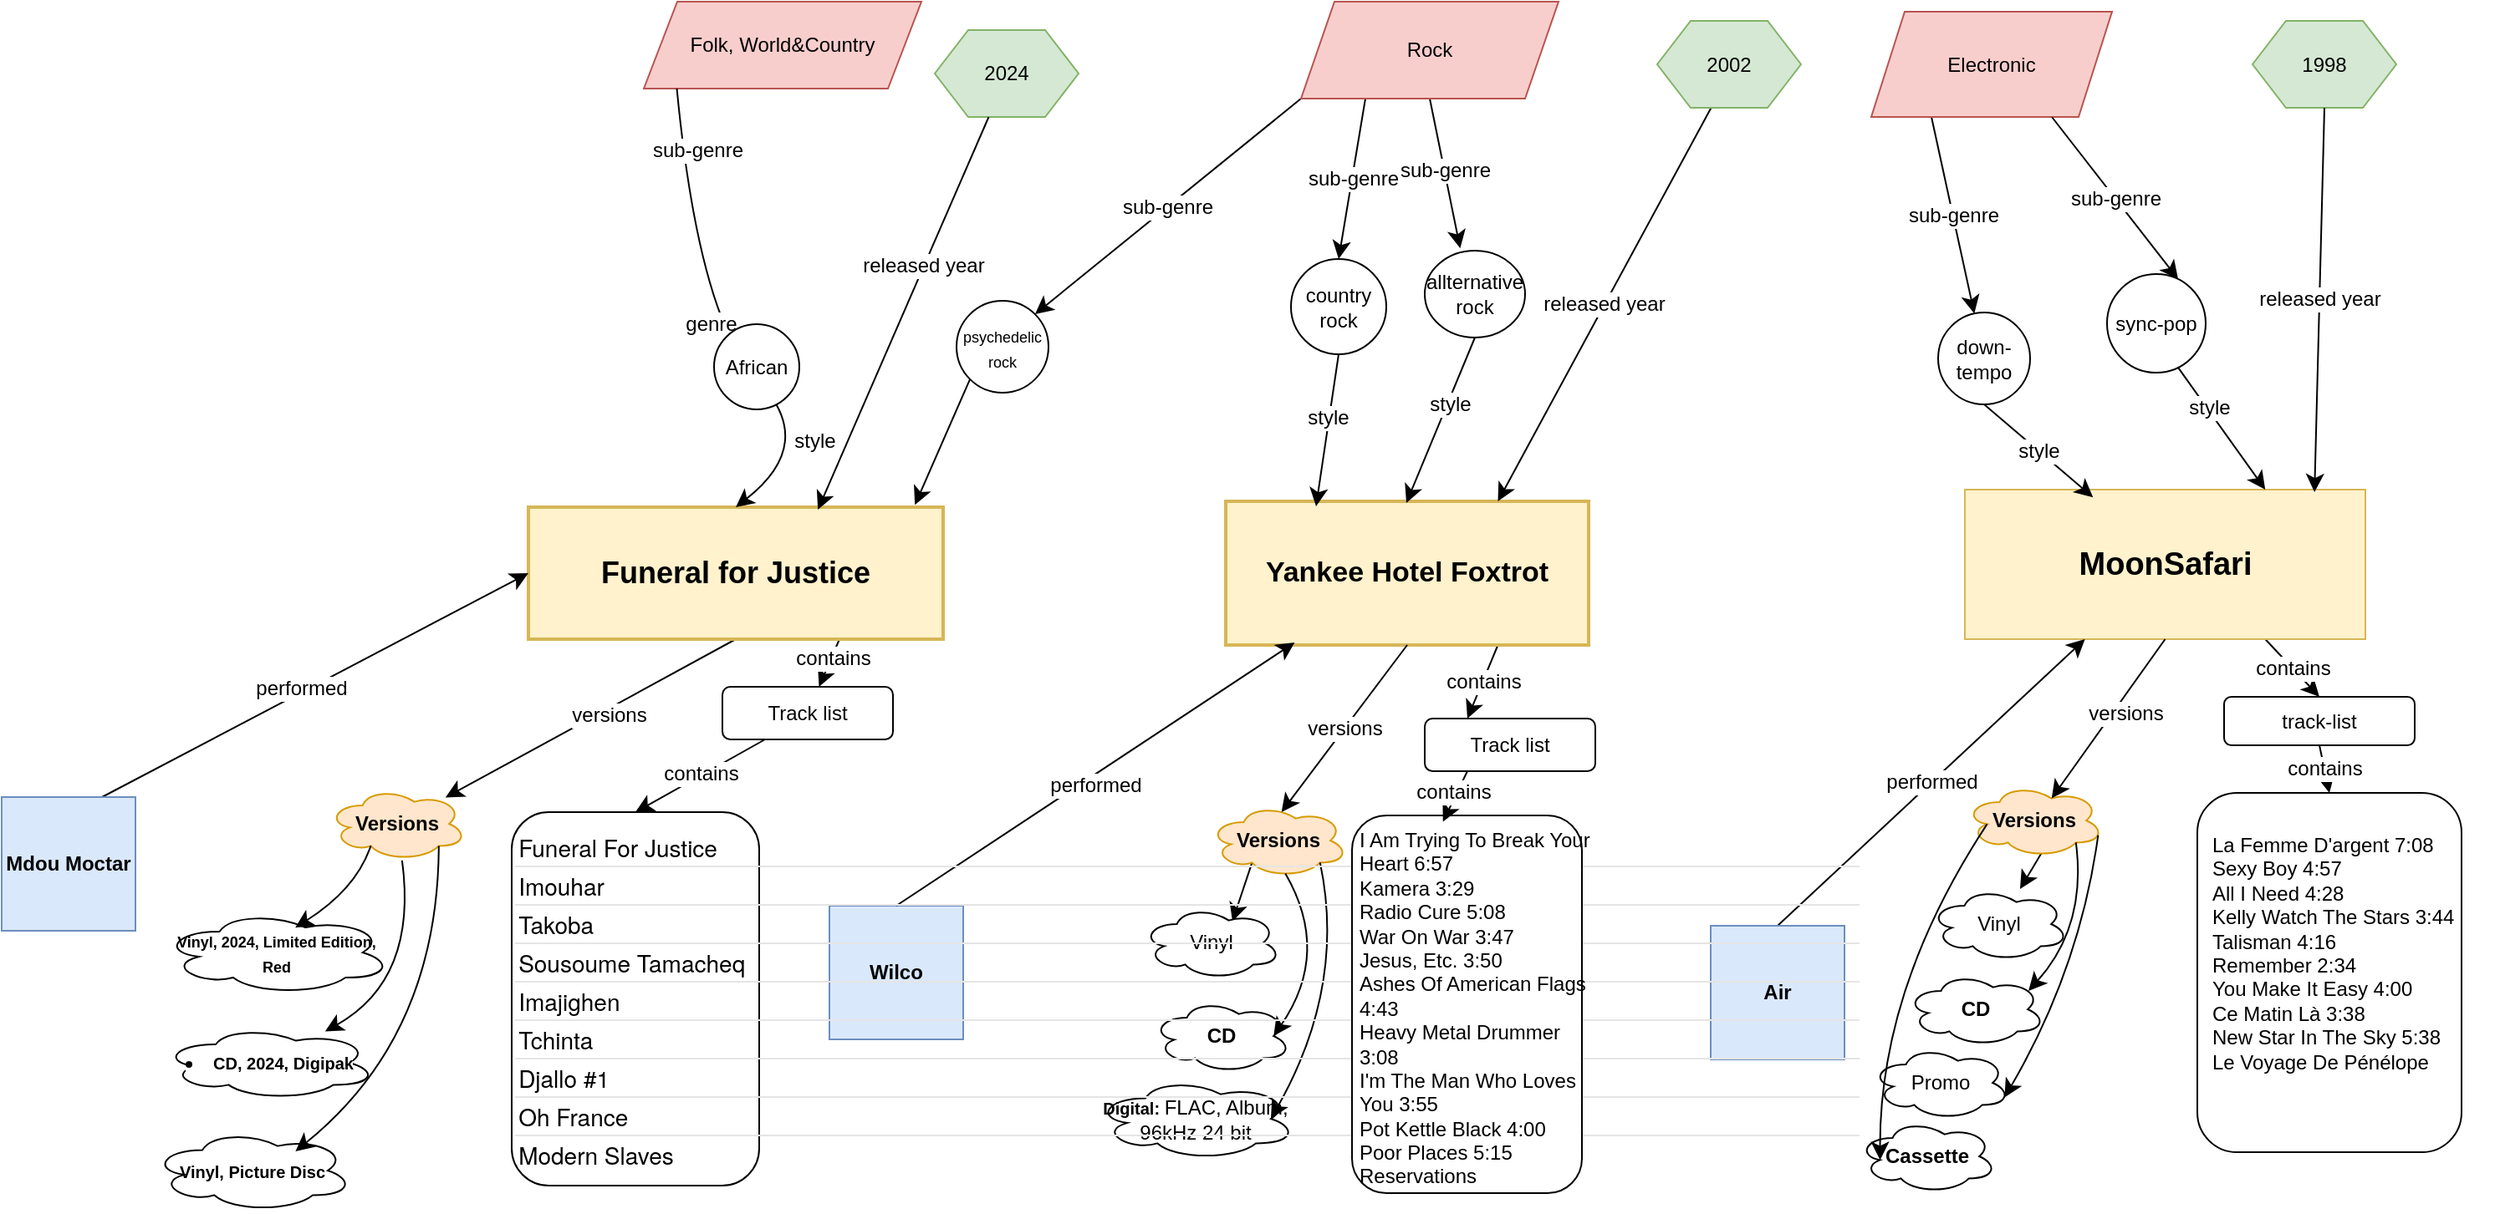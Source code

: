 <mxfile version="24.8.3">
  <diagram name="Page-1" id="4sophJRZRCAzQYzfltjW">
    <mxGraphModel dx="2484" dy="1638" grid="0" gridSize="10" guides="1" tooltips="1" connect="1" arrows="1" fold="1" page="0" pageScale="1" pageWidth="850" pageHeight="1100" math="0" shadow="0">
      <root>
        <mxCell id="0" />
        <mxCell id="1" parent="0" />
        <mxCell id="n8EsOzykJix-w6ePL4Zs-142" value="contains" style="edgeStyle=none;curved=1;rounded=0;orthogonalLoop=1;jettySize=auto;html=1;exitX=0.75;exitY=1;exitDx=0;exitDy=0;entryX=0.25;entryY=0;entryDx=0;entryDy=0;fontSize=12;startSize=8;endSize=8;" edge="1" parent="1" source="4" target="n8EsOzykJix-w6ePL4Zs-141">
          <mxGeometry relative="1" as="geometry" />
        </mxCell>
        <mxCell id="4" value="Yankee Hotel Foxtrot" style="whiteSpace=wrap;strokeWidth=2;fillColor=#fff2cc;strokeColor=#d6b656;fontSize=17;fontStyle=1" parent="1" vertex="1">
          <mxGeometry x="153" y="227" width="217" height="86" as="geometry" />
        </mxCell>
        <mxCell id="n8EsOzykJix-w6ePL4Zs-91" style="edgeStyle=none;curved=1;rounded=0;orthogonalLoop=1;jettySize=auto;html=1;exitX=0.5;exitY=1;exitDx=0;exitDy=0;fontSize=12;startSize=8;endSize=8;" edge="1" parent="1" source="5" target="n8EsOzykJix-w6ePL4Zs-92">
          <mxGeometry relative="1" as="geometry">
            <mxPoint x="-332.5" y="414.5" as="targetPoint" />
          </mxGeometry>
        </mxCell>
        <mxCell id="n8EsOzykJix-w6ePL4Zs-93" value="versions" style="edgeLabel;html=1;align=center;verticalAlign=middle;resizable=0;points=[];fontSize=12;" vertex="1" connectable="0" parent="n8EsOzykJix-w6ePL4Zs-91">
          <mxGeometry x="-0.1" y="3" relative="1" as="geometry">
            <mxPoint as="offset" />
          </mxGeometry>
        </mxCell>
        <mxCell id="n8EsOzykJix-w6ePL4Zs-131" style="edgeStyle=none;curved=1;rounded=0;orthogonalLoop=1;jettySize=auto;html=1;exitX=0.75;exitY=1;exitDx=0;exitDy=0;fontSize=12;startSize=8;endSize=8;" edge="1" parent="1" source="5" target="n8EsOzykJix-w6ePL4Zs-127">
          <mxGeometry relative="1" as="geometry" />
        </mxCell>
        <mxCell id="n8EsOzykJix-w6ePL4Zs-132" value="contains" style="edgeLabel;html=1;align=center;verticalAlign=middle;resizable=0;points=[];fontSize=12;" vertex="1" connectable="0" parent="n8EsOzykJix-w6ePL4Zs-131">
          <mxGeometry x="-0.231" y="1" relative="1" as="geometry">
            <mxPoint as="offset" />
          </mxGeometry>
        </mxCell>
        <mxCell id="5" value="Funeral for Justice" style="whiteSpace=wrap;strokeWidth=2;fillColor=#fff2cc;strokeColor=#d6b656;fontSize=18;fontStyle=1" parent="1" vertex="1">
          <mxGeometry x="-264" y="230.5" width="248" height="79" as="geometry" />
        </mxCell>
        <mxCell id="n8EsOzykJix-w6ePL4Zs-56" value="sub-genre" style="edgeStyle=none;curved=1;rounded=0;orthogonalLoop=1;jettySize=auto;html=1;exitX=0.25;exitY=1;exitDx=0;exitDy=0;fontSize=12;startSize=8;endSize=8;" edge="1" parent="1" source="n8EsOzykJix-w6ePL4Zs-14" target="n8EsOzykJix-w6ePL4Zs-52">
          <mxGeometry relative="1" as="geometry" />
        </mxCell>
        <mxCell id="n8EsOzykJix-w6ePL4Zs-14" value="Electronic" style="shape=parallelogram;perimeter=parallelogramPerimeter;whiteSpace=wrap;html=1;fixedSize=1;fillColor=#f8cecc;strokeColor=#b85450;" vertex="1" parent="1">
          <mxGeometry x="539" y="-66" width="144" height="63" as="geometry" />
        </mxCell>
        <mxCell id="n8EsOzykJix-w6ePL4Zs-40" value="sub-genre" style="edgeStyle=none;curved=1;rounded=0;orthogonalLoop=1;jettySize=auto;html=1;entryX=0.5;entryY=0;entryDx=0;entryDy=0;fontSize=12;startSize=8;endSize=8;exitX=0.25;exitY=1;exitDx=0;exitDy=0;" edge="1" parent="1" source="n8EsOzykJix-w6ePL4Zs-21" target="n8EsOzykJix-w6ePL4Zs-38">
          <mxGeometry relative="1" as="geometry">
            <mxPoint x="177" y="43" as="sourcePoint" />
          </mxGeometry>
        </mxCell>
        <mxCell id="n8EsOzykJix-w6ePL4Zs-43" style="edgeStyle=none;curved=1;rounded=0;orthogonalLoop=1;jettySize=auto;html=1;exitX=0.5;exitY=1;exitDx=0;exitDy=0;fontSize=12;startSize=8;endSize=8;entryX=0.353;entryY=-0.027;entryDx=0;entryDy=0;entryPerimeter=0;" edge="1" parent="1" source="n8EsOzykJix-w6ePL4Zs-21" target="n8EsOzykJix-w6ePL4Zs-37">
          <mxGeometry relative="1" as="geometry">
            <mxPoint x="281.579" y="39.789" as="targetPoint" />
          </mxGeometry>
        </mxCell>
        <mxCell id="n8EsOzykJix-w6ePL4Zs-44" value="sub-genre" style="edgeLabel;html=1;align=center;verticalAlign=middle;resizable=0;points=[];fontSize=12;" vertex="1" connectable="0" parent="n8EsOzykJix-w6ePL4Zs-43">
          <mxGeometry x="-0.04" relative="1" as="geometry">
            <mxPoint as="offset" />
          </mxGeometry>
        </mxCell>
        <mxCell id="n8EsOzykJix-w6ePL4Zs-50" value="sub-genre" style="edgeStyle=none;curved=1;rounded=0;orthogonalLoop=1;jettySize=auto;html=1;exitX=0;exitY=1;exitDx=0;exitDy=0;entryX=1;entryY=0;entryDx=0;entryDy=0;fontSize=12;startSize=8;endSize=8;" edge="1" parent="1" source="n8EsOzykJix-w6ePL4Zs-21" target="n8EsOzykJix-w6ePL4Zs-49">
          <mxGeometry relative="1" as="geometry" />
        </mxCell>
        <mxCell id="n8EsOzykJix-w6ePL4Zs-21" value="Rock" style="shape=parallelogram;perimeter=parallelogramPerimeter;whiteSpace=wrap;html=1;fixedSize=1;fillColor=#f8cecc;strokeColor=#b85450;" vertex="1" parent="1">
          <mxGeometry x="198" y="-72" width="154" height="58" as="geometry" />
        </mxCell>
        <mxCell id="n8EsOzykJix-w6ePL4Zs-26" value="Folk, World&amp;amp;Country" style="shape=parallelogram;perimeter=parallelogramPerimeter;whiteSpace=wrap;html=1;fixedSize=1;fillColor=#f8cecc;strokeColor=#b85450;" vertex="1" parent="1">
          <mxGeometry x="-195" y="-72" width="166" height="52" as="geometry" />
        </mxCell>
        <mxCell id="n8EsOzykJix-w6ePL4Zs-27" value="" style="endArrow=classic;html=1;rounded=0;fontSize=12;startSize=8;endSize=8;curved=1;exitX=0.119;exitY=1;exitDx=0;exitDy=0;exitPerimeter=0;entryX=0.5;entryY=0;entryDx=0;entryDy=0;" edge="1" parent="1" source="n8EsOzykJix-w6ePL4Zs-26" target="5">
          <mxGeometry width="50" height="50" relative="1" as="geometry">
            <mxPoint x="182" y="281" as="sourcePoint" />
            <mxPoint x="-16" y="236" as="targetPoint" />
            <Array as="points">
              <mxPoint x="-162" y="118" />
              <mxPoint x="-91" y="192" />
            </Array>
          </mxGeometry>
        </mxCell>
        <mxCell id="n8EsOzykJix-w6ePL4Zs-31" value="genre" style="edgeLabel;html=1;align=center;verticalAlign=middle;resizable=0;points=[];fontSize=12;" vertex="1" connectable="0" parent="n8EsOzykJix-w6ePL4Zs-27">
          <mxGeometry x="-0.038" y="2" relative="1" as="geometry">
            <mxPoint y="-1" as="offset" />
          </mxGeometry>
        </mxCell>
        <mxCell id="n8EsOzykJix-w6ePL4Zs-62" value="sub-genre" style="edgeLabel;html=1;align=center;verticalAlign=middle;resizable=0;points=[];fontSize=12;" vertex="1" connectable="0" parent="n8EsOzykJix-w6ePL4Zs-27">
          <mxGeometry x="-0.743" y="8" relative="1" as="geometry">
            <mxPoint y="-1" as="offset" />
          </mxGeometry>
        </mxCell>
        <mxCell id="n8EsOzykJix-w6ePL4Zs-63" value="style" style="edgeLabel;html=1;align=center;verticalAlign=middle;resizable=0;points=[];fontSize=12;" vertex="1" connectable="0" parent="n8EsOzykJix-w6ePL4Zs-27">
          <mxGeometry x="0.576" y="-1" relative="1" as="geometry">
            <mxPoint as="offset" />
          </mxGeometry>
        </mxCell>
        <mxCell id="n8EsOzykJix-w6ePL4Zs-154" value="contains" style="edgeStyle=none;curved=1;rounded=0;orthogonalLoop=1;jettySize=auto;html=1;exitX=0.75;exitY=1;exitDx=0;exitDy=0;entryX=0.5;entryY=0;entryDx=0;entryDy=0;fontSize=12;startSize=8;endSize=8;" edge="1" parent="1" source="n8EsOzykJix-w6ePL4Zs-28" target="n8EsOzykJix-w6ePL4Zs-153">
          <mxGeometry relative="1" as="geometry" />
        </mxCell>
        <mxCell id="n8EsOzykJix-w6ePL4Zs-28" value="&lt;font size=&quot;1&quot; style=&quot;&quot;&gt;&lt;b style=&quot;font-size: 19px;&quot;&gt;MoonSafari&lt;/b&gt;&lt;/font&gt;" style="rounded=0;whiteSpace=wrap;html=1;fillColor=#fff2cc;strokeColor=#d6b656;" vertex="1" parent="1">
          <mxGeometry x="595" y="220" width="239.5" height="89.5" as="geometry" />
        </mxCell>
        <mxCell id="n8EsOzykJix-w6ePL4Zs-29" value="" style="endArrow=classic;html=1;rounded=0;fontSize=12;startSize=8;endSize=8;curved=1;exitX=0.75;exitY=1;exitDx=0;exitDy=0;entryX=0.75;entryY=0;entryDx=0;entryDy=0;" edge="1" parent="1" source="n8EsOzykJix-w6ePL4Zs-53" target="n8EsOzykJix-w6ePL4Zs-28">
          <mxGeometry width="50" height="50" relative="1" as="geometry">
            <mxPoint x="182" y="281" as="sourcePoint" />
            <mxPoint x="444" y="204" as="targetPoint" />
          </mxGeometry>
        </mxCell>
        <mxCell id="n8EsOzykJix-w6ePL4Zs-61" value="style" style="edgeLabel;html=1;align=center;verticalAlign=middle;resizable=0;points=[];fontSize=12;" vertex="1" connectable="0" parent="n8EsOzykJix-w6ePL4Zs-29">
          <mxGeometry x="-0.325" y="1" relative="1" as="geometry">
            <mxPoint as="offset" />
          </mxGeometry>
        </mxCell>
        <mxCell id="n8EsOzykJix-w6ePL4Zs-45" style="edgeStyle=none;curved=1;rounded=0;orthogonalLoop=1;jettySize=auto;html=1;exitX=0.5;exitY=1;exitDx=0;exitDy=0;fontSize=12;startSize=8;endSize=8;" edge="1" parent="1" source="n8EsOzykJix-w6ePL4Zs-37">
          <mxGeometry relative="1" as="geometry">
            <mxPoint x="261" y="228" as="targetPoint" />
          </mxGeometry>
        </mxCell>
        <mxCell id="n8EsOzykJix-w6ePL4Zs-46" value="style" style="edgeLabel;html=1;align=center;verticalAlign=middle;resizable=0;points=[];fontSize=12;" vertex="1" connectable="0" parent="n8EsOzykJix-w6ePL4Zs-45">
          <mxGeometry x="-0.203" y="1" relative="1" as="geometry">
            <mxPoint as="offset" />
          </mxGeometry>
        </mxCell>
        <mxCell id="n8EsOzykJix-w6ePL4Zs-37" value="allternative&lt;div&gt;rock&lt;/div&gt;" style="ellipse;whiteSpace=wrap;html=1;" vertex="1" parent="1">
          <mxGeometry x="272" y="77" width="60" height="52" as="geometry" />
        </mxCell>
        <mxCell id="n8EsOzykJix-w6ePL4Zs-41" style="edgeStyle=none;curved=1;rounded=0;orthogonalLoop=1;jettySize=auto;html=1;exitX=0.5;exitY=1;exitDx=0;exitDy=0;fontSize=12;startSize=8;endSize=8;" edge="1" parent="1" source="n8EsOzykJix-w6ePL4Zs-38">
          <mxGeometry relative="1" as="geometry">
            <mxPoint x="207" y="230" as="targetPoint" />
          </mxGeometry>
        </mxCell>
        <mxCell id="n8EsOzykJix-w6ePL4Zs-42" value="style" style="edgeLabel;html=1;align=center;verticalAlign=middle;resizable=0;points=[];fontSize=12;" vertex="1" connectable="0" parent="n8EsOzykJix-w6ePL4Zs-41">
          <mxGeometry x="-0.166" y="-1" relative="1" as="geometry">
            <mxPoint as="offset" />
          </mxGeometry>
        </mxCell>
        <mxCell id="n8EsOzykJix-w6ePL4Zs-38" value="country rock" style="ellipse;whiteSpace=wrap;html=1;aspect=fixed;" vertex="1" parent="1">
          <mxGeometry x="192" y="82" width="57" height="57" as="geometry" />
        </mxCell>
        <mxCell id="n8EsOzykJix-w6ePL4Zs-47" value="African" style="ellipse;whiteSpace=wrap;html=1;aspect=fixed;" vertex="1" parent="1">
          <mxGeometry x="-153" y="121" width="51" height="51" as="geometry" />
        </mxCell>
        <mxCell id="n8EsOzykJix-w6ePL4Zs-49" value="&lt;font style=&quot;font-size: 9px;&quot;&gt;psychedelic rock&lt;/font&gt;" style="ellipse;whiteSpace=wrap;html=1;aspect=fixed;" vertex="1" parent="1">
          <mxGeometry x="-8" y="107" width="55" height="55" as="geometry" />
        </mxCell>
        <mxCell id="n8EsOzykJix-w6ePL4Zs-51" value="" style="endArrow=classic;html=1;rounded=0;fontSize=12;startSize=8;endSize=8;curved=1;exitX=0;exitY=1;exitDx=0;exitDy=0;entryX=0.932;entryY=-0.017;entryDx=0;entryDy=0;entryPerimeter=0;" edge="1" parent="1" source="n8EsOzykJix-w6ePL4Zs-49" target="5">
          <mxGeometry width="50" height="50" relative="1" as="geometry">
            <mxPoint x="-15" y="198" as="sourcePoint" />
            <mxPoint x="-8" y="233" as="targetPoint" />
          </mxGeometry>
        </mxCell>
        <mxCell id="n8EsOzykJix-w6ePL4Zs-52" value="down-tempo" style="ellipse;whiteSpace=wrap;html=1;aspect=fixed;" vertex="1" parent="1">
          <mxGeometry x="579" y="114" width="55" height="55" as="geometry" />
        </mxCell>
        <mxCell id="n8EsOzykJix-w6ePL4Zs-57" value="style" style="edgeStyle=none;curved=1;rounded=0;orthogonalLoop=1;jettySize=auto;html=1;exitX=0.5;exitY=1;exitDx=0;exitDy=0;entryX=0.32;entryY=0.051;entryDx=0;entryDy=0;entryPerimeter=0;fontSize=12;startSize=8;endSize=8;" edge="1" parent="1" source="n8EsOzykJix-w6ePL4Zs-52" target="n8EsOzykJix-w6ePL4Zs-28">
          <mxGeometry relative="1" as="geometry" />
        </mxCell>
        <mxCell id="n8EsOzykJix-w6ePL4Zs-59" value="sub-genre" style="endArrow=classic;html=1;rounded=0;fontSize=12;startSize=8;endSize=8;curved=1;exitX=0.75;exitY=1;exitDx=0;exitDy=0;entryX=0.75;entryY=0;entryDx=0;entryDy=0;" edge="1" parent="1" source="n8EsOzykJix-w6ePL4Zs-14" target="n8EsOzykJix-w6ePL4Zs-53">
          <mxGeometry width="50" height="50" relative="1" as="geometry">
            <mxPoint x="574" y="39" as="sourcePoint" />
            <mxPoint x="602" y="223" as="targetPoint" />
          </mxGeometry>
        </mxCell>
        <mxCell id="n8EsOzykJix-w6ePL4Zs-53" value="sync-pop" style="ellipse;whiteSpace=wrap;html=1;aspect=fixed;" vertex="1" parent="1">
          <mxGeometry x="680" y="91" width="59" height="59" as="geometry" />
        </mxCell>
        <mxCell id="n8EsOzykJix-w6ePL4Zs-69" style="edgeStyle=none;curved=1;rounded=0;orthogonalLoop=1;jettySize=auto;html=1;exitX=0.75;exitY=0;exitDx=0;exitDy=0;entryX=0;entryY=0.5;entryDx=0;entryDy=0;fontSize=12;startSize=8;endSize=8;" edge="1" parent="1" source="n8EsOzykJix-w6ePL4Zs-65" target="5">
          <mxGeometry relative="1" as="geometry" />
        </mxCell>
        <mxCell id="n8EsOzykJix-w6ePL4Zs-70" value="performed" style="edgeLabel;html=1;align=center;verticalAlign=middle;resizable=0;points=[];fontSize=12;" vertex="1" connectable="0" parent="n8EsOzykJix-w6ePL4Zs-69">
          <mxGeometry x="-0.055" y="2" relative="1" as="geometry">
            <mxPoint x="-1" as="offset" />
          </mxGeometry>
        </mxCell>
        <mxCell id="n8EsOzykJix-w6ePL4Zs-65" value="&lt;strong&gt;Mdou Moctar&lt;/strong&gt;" style="whiteSpace=wrap;html=1;aspect=fixed;fillColor=#dae8fc;strokeColor=#6c8ebf;" vertex="1" parent="1">
          <mxGeometry x="-579" y="404" width="80" height="80" as="geometry" />
        </mxCell>
        <mxCell id="n8EsOzykJix-w6ePL4Zs-73" value="performed" style="edgeStyle=none;curved=1;rounded=0;orthogonalLoop=1;jettySize=auto;html=1;exitX=0.5;exitY=0;exitDx=0;exitDy=0;fontSize=12;startSize=8;endSize=8;" edge="1" parent="1" source="n8EsOzykJix-w6ePL4Zs-67" target="n8EsOzykJix-w6ePL4Zs-28">
          <mxGeometry relative="1" as="geometry" />
        </mxCell>
        <mxCell id="n8EsOzykJix-w6ePL4Zs-67" value="&lt;strong&gt;Air&lt;/strong&gt;" style="whiteSpace=wrap;html=1;aspect=fixed;fillColor=#dae8fc;strokeColor=#6c8ebf;" vertex="1" parent="1">
          <mxGeometry x="443" y="481" width="80" height="80" as="geometry" />
        </mxCell>
        <mxCell id="n8EsOzykJix-w6ePL4Zs-68" value="&lt;b&gt;Wilco&lt;/b&gt;" style="whiteSpace=wrap;html=1;aspect=fixed;fillColor=#dae8fc;strokeColor=#6c8ebf;" vertex="1" parent="1">
          <mxGeometry x="-84" y="469" width="80" height="80" as="geometry" />
        </mxCell>
        <mxCell id="n8EsOzykJix-w6ePL4Zs-71" style="edgeStyle=none;curved=1;rounded=0;orthogonalLoop=1;jettySize=auto;html=1;exitX=0.5;exitY=0;exitDx=0;exitDy=0;entryX=0.19;entryY=0.982;entryDx=0;entryDy=0;entryPerimeter=0;fontSize=12;startSize=8;endSize=8;" edge="1" parent="1" source="n8EsOzykJix-w6ePL4Zs-68" target="4">
          <mxGeometry relative="1" as="geometry" />
        </mxCell>
        <mxCell id="n8EsOzykJix-w6ePL4Zs-72" value="performed" style="edgeLabel;html=1;align=center;verticalAlign=middle;resizable=0;points=[];fontSize=12;" vertex="1" connectable="0" parent="n8EsOzykJix-w6ePL4Zs-71">
          <mxGeometry x="-0.025" y="-5" relative="1" as="geometry">
            <mxPoint as="offset" />
          </mxGeometry>
        </mxCell>
        <mxCell id="n8EsOzykJix-w6ePL4Zs-81" value="2024" style="shape=hexagon;perimeter=hexagonPerimeter2;whiteSpace=wrap;html=1;fixedSize=1;fillColor=#d5e8d4;strokeColor=#82b366;" vertex="1" parent="1">
          <mxGeometry x="-21" y="-55" width="86" height="52" as="geometry" />
        </mxCell>
        <mxCell id="n8EsOzykJix-w6ePL4Zs-87" value="released year" style="edgeStyle=none;curved=1;rounded=0;orthogonalLoop=1;jettySize=auto;html=1;exitX=0.375;exitY=1;exitDx=0;exitDy=0;entryX=0.75;entryY=0;entryDx=0;entryDy=0;fontSize=12;startSize=8;endSize=8;" edge="1" parent="1" source="n8EsOzykJix-w6ePL4Zs-83" target="4">
          <mxGeometry relative="1" as="geometry" />
        </mxCell>
        <mxCell id="n8EsOzykJix-w6ePL4Zs-83" value="2002" style="shape=hexagon;perimeter=hexagonPerimeter2;whiteSpace=wrap;html=1;fixedSize=1;fillColor=#d5e8d4;strokeColor=#82b366;" vertex="1" parent="1">
          <mxGeometry x="411" y="-60.5" width="86" height="52" as="geometry" />
        </mxCell>
        <mxCell id="n8EsOzykJix-w6ePL4Zs-84" value="1998" style="shape=hexagon;perimeter=hexagonPerimeter2;whiteSpace=wrap;html=1;fixedSize=1;fillColor=#d5e8d4;strokeColor=#82b366;" vertex="1" parent="1">
          <mxGeometry x="767" y="-60.5" width="86" height="52" as="geometry" />
        </mxCell>
        <mxCell id="n8EsOzykJix-w6ePL4Zs-85" style="edgeStyle=none;curved=1;rounded=0;orthogonalLoop=1;jettySize=auto;html=1;exitX=0.375;exitY=1;exitDx=0;exitDy=0;entryX=0.698;entryY=0.019;entryDx=0;entryDy=0;entryPerimeter=0;fontSize=12;startSize=8;endSize=8;" edge="1" parent="1" source="n8EsOzykJix-w6ePL4Zs-81" target="5">
          <mxGeometry relative="1" as="geometry" />
        </mxCell>
        <mxCell id="n8EsOzykJix-w6ePL4Zs-86" value="released year" style="edgeLabel;html=1;align=center;verticalAlign=middle;resizable=0;points=[];fontSize=12;" vertex="1" connectable="0" parent="n8EsOzykJix-w6ePL4Zs-85">
          <mxGeometry x="-0.238" y="-1" relative="1" as="geometry">
            <mxPoint as="offset" />
          </mxGeometry>
        </mxCell>
        <mxCell id="n8EsOzykJix-w6ePL4Zs-88" value="released year" style="edgeStyle=none;curved=1;rounded=0;orthogonalLoop=1;jettySize=auto;html=1;exitX=0.5;exitY=1;exitDx=0;exitDy=0;entryX=0.873;entryY=0.017;entryDx=0;entryDy=0;entryPerimeter=0;fontSize=12;startSize=8;endSize=8;" edge="1" parent="1" source="n8EsOzykJix-w6ePL4Zs-84" target="n8EsOzykJix-w6ePL4Zs-28">
          <mxGeometry relative="1" as="geometry" />
        </mxCell>
        <mxCell id="n8EsOzykJix-w6ePL4Zs-101" value="" style="edgeStyle=none;curved=1;rounded=0;orthogonalLoop=1;jettySize=auto;html=1;fontSize=12;startSize=8;endSize=8;" edge="1" parent="1" source="n8EsOzykJix-w6ePL4Zs-92" target="n8EsOzykJix-w6ePL4Zs-98">
          <mxGeometry relative="1" as="geometry">
            <Array as="points">
              <mxPoint x="-330" y="513" />
            </Array>
          </mxGeometry>
        </mxCell>
        <mxCell id="n8EsOzykJix-w6ePL4Zs-92" value="&lt;b&gt;Versions&lt;/b&gt;" style="ellipse;shape=cloud;whiteSpace=wrap;html=1;fillColor=#ffe6cc;strokeColor=#d79b00;" vertex="1" parent="1">
          <mxGeometry x="-384" y="398" width="83" height="44" as="geometry" />
        </mxCell>
        <mxCell id="n8EsOzykJix-w6ePL4Zs-96" value="&lt;strong style=&quot;background-color: initial; font-size: 9px;&quot;&gt;Vinyl, 2024, Limited Edition, Red&lt;/strong&gt;" style="ellipse;shape=cloud;whiteSpace=wrap;html=1;" vertex="1" parent="1">
          <mxGeometry x="-483" y="472" width="137" height="50" as="geometry" />
        </mxCell>
        <mxCell id="n8EsOzykJix-w6ePL4Zs-97" value="&lt;strong style=&quot;forced-color-adjust: none; color: rgb(0, 0, 0); font-family: Helvetica; font-style: normal; font-variant-ligatures: normal; font-variant-caps: normal; letter-spacing: normal; orphans: 2; text-align: center; text-indent: 0px; text-transform: none; widows: 2; word-spacing: 0px; -webkit-text-stroke-width: 0px; white-space: normal; text-decoration-thickness: initial; text-decoration-style: initial; text-decoration-color: initial;&quot;&gt;&lt;font style=&quot;font-size: 10px;&quot;&gt;Vinyl, Picture Disc&lt;/font&gt;&lt;/strong&gt;" style="ellipse;shape=cloud;whiteSpace=wrap;html=1;" vertex="1" parent="1">
          <mxGeometry x="-489" y="603" width="120" height="49" as="geometry" />
        </mxCell>
        <mxCell id="n8EsOzykJix-w6ePL4Zs-98" value="&lt;li style=&quot;forced-color-adjust: none; color: rgb(0, 0, 0); font-family: Helvetica; font-style: normal; font-variant-ligatures: normal; font-variant-caps: normal; font-weight: 400; letter-spacing: normal; orphans: 2; text-indent: 0px; text-transform: none; widows: 2; word-spacing: 0px; -webkit-text-stroke-width: 0px; white-space: normal; background-color: rgb(255, 255, 255); text-decoration-thickness: initial; text-decoration-style: initial; text-decoration-color: initial;&quot;&gt;&lt;strong style=&quot;&quot;&gt;&lt;font style=&quot;font-size: 10px;&quot;&gt;CD, 2024, Digipak&lt;/font&gt;&lt;/strong&gt;&lt;/li&gt;" style="ellipse;shape=cloud;whiteSpace=wrap;html=1;strokeColor=default;" vertex="1" parent="1">
          <mxGeometry x="-483" y="541" width="128" height="44" as="geometry" />
        </mxCell>
        <mxCell id="n8EsOzykJix-w6ePL4Zs-100" style="edgeStyle=none;curved=1;rounded=0;orthogonalLoop=1;jettySize=auto;html=1;exitX=0.31;exitY=0.8;exitDx=0;exitDy=0;exitPerimeter=0;entryX=0.581;entryY=0.202;entryDx=0;entryDy=0;entryPerimeter=0;fontSize=12;startSize=8;endSize=8;" edge="1" parent="1" source="n8EsOzykJix-w6ePL4Zs-92" target="n8EsOzykJix-w6ePL4Zs-96">
          <mxGeometry relative="1" as="geometry">
            <Array as="points">
              <mxPoint x="-367" y="459" />
            </Array>
          </mxGeometry>
        </mxCell>
        <mxCell id="n8EsOzykJix-w6ePL4Zs-102" style="edgeStyle=none;curved=1;rounded=0;orthogonalLoop=1;jettySize=auto;html=1;exitX=0.8;exitY=0.8;exitDx=0;exitDy=0;exitPerimeter=0;entryX=0.714;entryY=0.265;entryDx=0;entryDy=0;entryPerimeter=0;fontSize=12;startSize=8;endSize=8;" edge="1" parent="1" source="n8EsOzykJix-w6ePL4Zs-92" target="n8EsOzykJix-w6ePL4Zs-97">
          <mxGeometry relative="1" as="geometry">
            <Array as="points">
              <mxPoint x="-318" y="547" />
            </Array>
          </mxGeometry>
        </mxCell>
        <mxCell id="n8EsOzykJix-w6ePL4Zs-105" style="edgeStyle=none;curved=1;rounded=0;orthogonalLoop=1;jettySize=auto;html=1;exitX=0.31;exitY=0.8;exitDx=0;exitDy=0;exitPerimeter=0;fontSize=12;startSize=8;endSize=8;" edge="1" parent="1" source="n8EsOzykJix-w6ePL4Zs-103">
          <mxGeometry relative="1" as="geometry">
            <mxPoint x="157" y="478.333" as="targetPoint" />
          </mxGeometry>
        </mxCell>
        <mxCell id="n8EsOzykJix-w6ePL4Zs-103" value="&lt;b&gt;Versions&lt;/b&gt;" style="ellipse;shape=cloud;whiteSpace=wrap;html=1;fillColor=#ffe6cc;strokeColor=#d79b00;" vertex="1" parent="1">
          <mxGeometry x="143" y="408" width="83" height="44" as="geometry" />
        </mxCell>
        <mxCell id="n8EsOzykJix-w6ePL4Zs-104" value="versions" style="edgeStyle=none;curved=1;rounded=0;orthogonalLoop=1;jettySize=auto;html=1;exitX=0.5;exitY=1;exitDx=0;exitDy=0;entryX=0.522;entryY=0.114;entryDx=0;entryDy=0;entryPerimeter=0;fontSize=12;startSize=8;endSize=8;" edge="1" parent="1" source="4" target="n8EsOzykJix-w6ePL4Zs-103">
          <mxGeometry relative="1" as="geometry" />
        </mxCell>
        <mxCell id="n8EsOzykJix-w6ePL4Zs-106" value="Vinyl" style="ellipse;shape=cloud;whiteSpace=wrap;html=1;" vertex="1" parent="1">
          <mxGeometry x="103" y="469" width="83" height="44" as="geometry" />
        </mxCell>
        <mxCell id="n8EsOzykJix-w6ePL4Zs-107" value="&lt;b&gt;CD&lt;/b&gt;" style="ellipse;shape=cloud;whiteSpace=wrap;html=1;" vertex="1" parent="1">
          <mxGeometry x="109" y="525" width="83" height="44" as="geometry" />
        </mxCell>
        <mxCell id="n8EsOzykJix-w6ePL4Zs-109" value="&lt;strong style=&quot;forced-color-adjust: none; color: rgb(0, 0, 0); font-family: Helvetica; font-style: normal; font-variant-ligatures: normal; font-variant-caps: normal; letter-spacing: normal; orphans: 2; text-align: center; text-indent: 0px; text-transform: none; widows: 2; word-spacing: 0px; -webkit-text-stroke-width: 0px; white-space: normal; text-decoration-thickness: initial; text-decoration-style: initial; text-decoration-color: initial;&quot;&gt;&lt;font style=&quot;font-size: 10px;&quot;&gt;Digital:&amp;nbsp;&lt;/font&gt;&lt;/strong&gt;FLAC, Album, 96kHz 24 bit" style="ellipse;shape=cloud;whiteSpace=wrap;html=1;" vertex="1" parent="1">
          <mxGeometry x="75" y="572" width="120" height="49" as="geometry" />
        </mxCell>
        <mxCell id="n8EsOzykJix-w6ePL4Zs-110" style="edgeStyle=none;curved=1;rounded=0;orthogonalLoop=1;jettySize=auto;html=1;exitX=0.55;exitY=0.95;exitDx=0;exitDy=0;exitPerimeter=0;entryX=0.875;entryY=0.5;entryDx=0;entryDy=0;entryPerimeter=0;fontSize=12;startSize=8;endSize=8;" edge="1" parent="1" source="n8EsOzykJix-w6ePL4Zs-103" target="n8EsOzykJix-w6ePL4Zs-107">
          <mxGeometry relative="1" as="geometry">
            <Array as="points">
              <mxPoint x="216" y="497" />
            </Array>
          </mxGeometry>
        </mxCell>
        <mxCell id="n8EsOzykJix-w6ePL4Zs-111" style="edgeStyle=none;curved=1;rounded=0;orthogonalLoop=1;jettySize=auto;html=1;exitX=0.8;exitY=0.8;exitDx=0;exitDy=0;exitPerimeter=0;entryX=0.875;entryY=0.5;entryDx=0;entryDy=0;entryPerimeter=0;fontSize=12;startSize=8;endSize=8;" edge="1" parent="1" source="n8EsOzykJix-w6ePL4Zs-103" target="n8EsOzykJix-w6ePL4Zs-109">
          <mxGeometry relative="1" as="geometry">
            <Array as="points">
              <mxPoint x="225" y="517" />
            </Array>
          </mxGeometry>
        </mxCell>
        <mxCell id="n8EsOzykJix-w6ePL4Zs-121" style="edgeStyle=none;curved=1;rounded=0;orthogonalLoop=1;jettySize=auto;html=1;exitX=0.55;exitY=0.95;exitDx=0;exitDy=0;exitPerimeter=0;fontSize=12;startSize=8;endSize=8;" edge="1" parent="1" source="n8EsOzykJix-w6ePL4Zs-112" target="n8EsOzykJix-w6ePL4Zs-116">
          <mxGeometry relative="1" as="geometry" />
        </mxCell>
        <mxCell id="n8EsOzykJix-w6ePL4Zs-112" value="&lt;b&gt;Versions&lt;/b&gt;" style="ellipse;shape=cloud;whiteSpace=wrap;html=1;fillColor=#ffe6cc;strokeColor=#d79b00;" vertex="1" parent="1">
          <mxGeometry x="595" y="396" width="83" height="44" as="geometry" />
        </mxCell>
        <mxCell id="n8EsOzykJix-w6ePL4Zs-113" style="edgeStyle=none;curved=1;rounded=0;orthogonalLoop=1;jettySize=auto;html=1;exitX=0.5;exitY=1;exitDx=0;exitDy=0;entryX=0.625;entryY=0.2;entryDx=0;entryDy=0;entryPerimeter=0;fontSize=12;startSize=8;endSize=8;" edge="1" parent="1" source="n8EsOzykJix-w6ePL4Zs-28" target="n8EsOzykJix-w6ePL4Zs-112">
          <mxGeometry relative="1" as="geometry" />
        </mxCell>
        <mxCell id="n8EsOzykJix-w6ePL4Zs-115" value="versions" style="edgeLabel;html=1;align=center;verticalAlign=middle;resizable=0;points=[];fontSize=12;" vertex="1" connectable="0" parent="n8EsOzykJix-w6ePL4Zs-113">
          <mxGeometry x="-0.149" y="6" relative="1" as="geometry">
            <mxPoint as="offset" />
          </mxGeometry>
        </mxCell>
        <mxCell id="n8EsOzykJix-w6ePL4Zs-116" value="Vinyl" style="ellipse;shape=cloud;whiteSpace=wrap;html=1;" vertex="1" parent="1">
          <mxGeometry x="574" y="458" width="83" height="44" as="geometry" />
        </mxCell>
        <mxCell id="n8EsOzykJix-w6ePL4Zs-117" value="&lt;b&gt;CD&lt;/b&gt;" style="ellipse;shape=cloud;whiteSpace=wrap;html=1;" vertex="1" parent="1">
          <mxGeometry x="560" y="509" width="83" height="44" as="geometry" />
        </mxCell>
        <mxCell id="n8EsOzykJix-w6ePL4Zs-122" style="edgeStyle=none;curved=1;rounded=0;orthogonalLoop=1;jettySize=auto;html=1;exitX=0.8;exitY=0.8;exitDx=0;exitDy=0;exitPerimeter=0;entryX=0.88;entryY=0.25;entryDx=0;entryDy=0;entryPerimeter=0;fontSize=12;startSize=8;endSize=8;" edge="1" parent="1" source="n8EsOzykJix-w6ePL4Zs-112" target="n8EsOzykJix-w6ePL4Zs-117">
          <mxGeometry relative="1" as="geometry">
            <Array as="points">
              <mxPoint x="668" y="481" />
            </Array>
          </mxGeometry>
        </mxCell>
        <mxCell id="n8EsOzykJix-w6ePL4Zs-123" value="Promo" style="ellipse;shape=cloud;whiteSpace=wrap;html=1;" vertex="1" parent="1">
          <mxGeometry x="539" y="553" width="83" height="44" as="geometry" />
        </mxCell>
        <mxCell id="n8EsOzykJix-w6ePL4Zs-124" value="&lt;b&gt;Cassette&lt;/b&gt;" style="ellipse;shape=cloud;whiteSpace=wrap;html=1;" vertex="1" parent="1">
          <mxGeometry x="531" y="597" width="83" height="44" as="geometry" />
        </mxCell>
        <mxCell id="n8EsOzykJix-w6ePL4Zs-125" style="edgeStyle=none;curved=1;rounded=0;orthogonalLoop=1;jettySize=auto;html=1;exitX=0.96;exitY=0.7;exitDx=0;exitDy=0;exitPerimeter=0;entryX=0.96;entryY=0.7;entryDx=0;entryDy=0;entryPerimeter=0;fontSize=12;startSize=8;endSize=8;" edge="1" parent="1" source="n8EsOzykJix-w6ePL4Zs-112" target="n8EsOzykJix-w6ePL4Zs-123">
          <mxGeometry relative="1" as="geometry">
            <Array as="points">
              <mxPoint x="664" y="506" />
            </Array>
          </mxGeometry>
        </mxCell>
        <mxCell id="n8EsOzykJix-w6ePL4Zs-126" style="edgeStyle=none;curved=1;rounded=0;orthogonalLoop=1;jettySize=auto;html=1;exitX=0.16;exitY=0.55;exitDx=0;exitDy=0;exitPerimeter=0;entryX=0.16;entryY=0.55;entryDx=0;entryDy=0;entryPerimeter=0;fontSize=12;startSize=8;endSize=8;" edge="1" parent="1" source="n8EsOzykJix-w6ePL4Zs-112" target="n8EsOzykJix-w6ePL4Zs-124">
          <mxGeometry relative="1" as="geometry">
            <Array as="points">
              <mxPoint x="544" y="518" />
            </Array>
          </mxGeometry>
        </mxCell>
        <mxCell id="n8EsOzykJix-w6ePL4Zs-139" style="edgeStyle=none;curved=1;rounded=0;orthogonalLoop=1;jettySize=auto;html=1;exitX=0.25;exitY=1;exitDx=0;exitDy=0;entryX=0;entryY=0.5;entryDx=0;entryDy=0;fontSize=12;startSize=8;endSize=8;" edge="1" parent="1" source="n8EsOzykJix-w6ePL4Zs-127" target="n8EsOzykJix-w6ePL4Zs-135">
          <mxGeometry relative="1" as="geometry" />
        </mxCell>
        <mxCell id="n8EsOzykJix-w6ePL4Zs-140" value="contains" style="edgeLabel;html=1;align=center;verticalAlign=middle;resizable=0;points=[];fontSize=12;" vertex="1" connectable="0" parent="n8EsOzykJix-w6ePL4Zs-139">
          <mxGeometry x="0.009" y="-2" relative="1" as="geometry">
            <mxPoint x="1" as="offset" />
          </mxGeometry>
        </mxCell>
        <mxCell id="n8EsOzykJix-w6ePL4Zs-127" value="Track list" style="rounded=1;whiteSpace=wrap;html=1;" vertex="1" parent="1">
          <mxGeometry x="-148" y="338" width="102" height="31.5" as="geometry" />
        </mxCell>
        <mxCell id="n8EsOzykJix-w6ePL4Zs-135" value="&lt;table style=&quot;border-collapse: collapse; line-height: 18px; width: 803.594px; table-layout: auto; color: rgb(0, 0, 0); font-family: &amp;quot;Helvetica Neue&amp;quot;, Helvetica, &amp;quot;Nimbus Sans&amp;quot;, Arial, sans-serif; font-size: 14px; font-style: normal; font-variant-ligatures: normal; font-variant-caps: normal; font-weight: 400; letter-spacing: normal; orphans: 2; text-transform: none; widows: 2; word-spacing: 0px; -webkit-text-stroke-width: 0px; white-space: normal; text-decoration-thickness: initial; text-decoration-style: initial; text-decoration-color: initial;&quot; class=&quot;tracklist_4KOvL&quot;&gt;&lt;tbody&gt;&lt;tr style=&quot;vertical-align: top; border-top: 0px;&quot; data-track-position=&quot;A1&quot;&gt;&lt;td style=&quot;padding: 2px 0px; position: relative; white-space: nowrap; width: 0.07px;&quot; class=&quot;position_2Kr__&quot;&gt;&lt;/td&gt;&lt;td style=&quot;padding: 2px 0px; width: 0px;&quot; class=&quot;artist_1mUch&quot;&gt;&lt;/td&gt;&lt;td style=&quot;padding: 2px; width: 787.516px; word-break: break-word; position: relative;&quot; class=&quot;trackTitleNoArtist_ANE8Q&quot;&gt;&lt;span style=&quot;user-select: text !important;&quot;&gt;Funeral For Justice&lt;/span&gt;&lt;/td&gt;&lt;td style=&quot;padding: 2px 10px 2px 2px; color: rgb(68, 68, 68); width: 0.008px;&quot; class=&quot;duration_25zMZ&quot;&gt;&lt;/td&gt;&lt;/tr&gt;&lt;tr style=&quot;vertical-align: top; border-top: 1px solid rgb(229, 229, 229);&quot; data-track-position=&quot;A2&quot;&gt;&lt;td style=&quot;padding: 2px 0px; position: relative; white-space: nowrap; width: 0.07px;&quot; class=&quot;position_2Kr__&quot;&gt;&lt;/td&gt;&lt;td style=&quot;padding: 2px 0px; width: 0px;&quot; class=&quot;artist_1mUch&quot;&gt;&lt;/td&gt;&lt;td style=&quot;padding: 2px; width: 787.516px; word-break: break-word; position: relative;&quot; class=&quot;trackTitleNoArtist_ANE8Q&quot;&gt;&lt;span style=&quot;user-select: text !important;&quot;&gt;Imouhar&lt;/span&gt;&lt;/td&gt;&lt;td style=&quot;padding: 2px 10px 2px 2px; color: rgb(68, 68, 68); width: 0.008px;&quot; class=&quot;duration_25zMZ&quot;&gt;&lt;/td&gt;&lt;/tr&gt;&lt;tr style=&quot;vertical-align: top; border-top: 1px solid rgb(229, 229, 229);&quot; data-track-position=&quot;A3&quot;&gt;&lt;td style=&quot;padding: 2px 0px; position: relative; white-space: nowrap; width: 0.07px;&quot; class=&quot;position_2Kr__&quot;&gt;&lt;/td&gt;&lt;td style=&quot;padding: 2px 0px; width: 0px;&quot; class=&quot;artist_1mUch&quot;&gt;&lt;/td&gt;&lt;td style=&quot;padding: 2px; width: 787.516px; word-break: break-word; position: relative;&quot; class=&quot;trackTitleNoArtist_ANE8Q&quot;&gt;&lt;span style=&quot;user-select: text !important;&quot;&gt;Takoba&lt;/span&gt;&lt;/td&gt;&lt;td style=&quot;padding: 2px 10px 2px 2px; color: rgb(68, 68, 68); width: 0.008px;&quot; class=&quot;duration_25zMZ&quot;&gt;&lt;/td&gt;&lt;/tr&gt;&lt;tr style=&quot;vertical-align: top; border-top: 1px solid rgb(229, 229, 229);&quot; data-track-position=&quot;A4&quot;&gt;&lt;td style=&quot;padding: 2px 0px; position: relative; white-space: nowrap; width: 0.07px;&quot; class=&quot;position_2Kr__&quot;&gt;&lt;/td&gt;&lt;td style=&quot;padding: 2px 0px; width: 0px;&quot; class=&quot;artist_1mUch&quot;&gt;&lt;/td&gt;&lt;td style=&quot;padding: 2px; width: 787.516px; word-break: break-word; position: relative;&quot; class=&quot;trackTitleNoArtist_ANE8Q&quot;&gt;&lt;span style=&quot;user-select: text !important;&quot;&gt;Sousoume Tamacheq&lt;/span&gt;&lt;/td&gt;&lt;td style=&quot;padding: 2px 10px 2px 2px; color: rgb(68, 68, 68); width: 0.008px;&quot; class=&quot;duration_25zMZ&quot;&gt;&lt;/td&gt;&lt;/tr&gt;&lt;tr style=&quot;vertical-align: top; border-top: 1px solid rgb(229, 229, 229);&quot; data-track-position=&quot;B1&quot;&gt;&lt;td style=&quot;padding: 2px 0px; position: relative; white-space: nowrap; width: 0.07px;&quot; class=&quot;position_2Kr__&quot;&gt;&lt;/td&gt;&lt;td style=&quot;padding: 2px 0px; width: 0px;&quot; class=&quot;artist_1mUch&quot;&gt;&lt;/td&gt;&lt;td style=&quot;padding: 2px; width: 787.516px; word-break: break-word; position: relative;&quot; class=&quot;trackTitleNoArtist_ANE8Q&quot;&gt;&lt;span style=&quot;user-select: text !important;&quot;&gt;Imajighen&lt;/span&gt;&lt;/td&gt;&lt;td style=&quot;padding: 2px 10px 2px 2px; color: rgb(68, 68, 68); width: 0.008px;&quot; class=&quot;duration_25zMZ&quot;&gt;&lt;/td&gt;&lt;/tr&gt;&lt;tr style=&quot;vertical-align: top; border-top: 1px solid rgb(229, 229, 229);&quot; data-track-position=&quot;B2&quot;&gt;&lt;td style=&quot;padding: 2px 0px; position: relative; white-space: nowrap; width: 0.07px;&quot; class=&quot;position_2Kr__&quot;&gt;&lt;/td&gt;&lt;td style=&quot;padding: 2px 0px; width: 0px;&quot; class=&quot;artist_1mUch&quot;&gt;&lt;/td&gt;&lt;td style=&quot;padding: 2px; width: 787.516px; word-break: break-word; position: relative;&quot; class=&quot;trackTitleNoArtist_ANE8Q&quot;&gt;&lt;span style=&quot;user-select: text !important;&quot;&gt;Tchinta&lt;/span&gt;&lt;/td&gt;&lt;td style=&quot;padding: 2px 10px 2px 2px; color: rgb(68, 68, 68); width: 0.008px;&quot; class=&quot;duration_25zMZ&quot;&gt;&lt;/td&gt;&lt;/tr&gt;&lt;tr style=&quot;vertical-align: top; border-top: 1px solid rgb(229, 229, 229);&quot; data-track-position=&quot;B3&quot;&gt;&lt;td style=&quot;padding: 2px 0px; position: relative; white-space: nowrap; width: 0.07px;&quot; class=&quot;position_2Kr__&quot;&gt;&lt;/td&gt;&lt;td style=&quot;padding: 2px 0px; width: 0px;&quot; class=&quot;artist_1mUch&quot;&gt;&lt;/td&gt;&lt;td style=&quot;padding: 2px; width: 787.516px; word-break: break-word; position: relative;&quot; class=&quot;trackTitleNoArtist_ANE8Q&quot;&gt;&lt;span style=&quot;user-select: text !important;&quot;&gt;Djallo #1&lt;/span&gt;&lt;/td&gt;&lt;td style=&quot;padding: 2px 10px 2px 2px; color: rgb(68, 68, 68); width: 0.008px;&quot; class=&quot;duration_25zMZ&quot;&gt;&lt;/td&gt;&lt;/tr&gt;&lt;tr style=&quot;vertical-align: top; border-top: 1px solid rgb(229, 229, 229);&quot; data-track-position=&quot;B4&quot;&gt;&lt;td style=&quot;padding: 2px 0px; position: relative; white-space: nowrap; width: 0.07px;&quot; class=&quot;position_2Kr__&quot;&gt;&lt;/td&gt;&lt;td style=&quot;padding: 2px 0px; width: 0px;&quot; class=&quot;artist_1mUch&quot;&gt;&lt;/td&gt;&lt;td style=&quot;padding: 2px; width: 787.516px; word-break: break-word; position: relative;&quot; class=&quot;trackTitleNoArtist_ANE8Q&quot;&gt;&lt;span style=&quot;user-select: text !important;&quot;&gt;Oh France&lt;/span&gt;&lt;/td&gt;&lt;td style=&quot;padding: 2px 10px 2px 2px; color: rgb(68, 68, 68); width: 0.008px;&quot; class=&quot;duration_25zMZ&quot;&gt;&lt;/td&gt;&lt;/tr&gt;&lt;tr style=&quot;vertical-align: top; border-top: 1px solid rgb(229, 229, 229);&quot; data-track-position=&quot;B5&quot;&gt;&lt;td style=&quot;padding: 2px 0px; position: relative; white-space: nowrap; width: 0.07px;&quot; class=&quot;position_2Kr__&quot;&gt;&lt;/td&gt;&lt;td style=&quot;padding: 2px 0px; width: 0px;&quot; class=&quot;artist_1mUch&quot;&gt;&lt;/td&gt;&lt;td style=&quot;padding: 2px; width: 787.516px; word-break: break-word; position: relative;&quot; class=&quot;trackTitleNoArtist_ANE8Q&quot;&gt;&lt;span style=&quot;user-select: text !important;&quot;&gt;Modern Slaves&lt;/span&gt;&lt;/td&gt;&lt;/tr&gt;&lt;/tbody&gt;&lt;/table&gt;" style="rounded=1;whiteSpace=wrap;html=1;align=left;direction=south;" vertex="1" parent="1">
          <mxGeometry x="-274" y="413" width="148" height="223.5" as="geometry" />
        </mxCell>
        <mxCell id="n8EsOzykJix-w6ePL4Zs-141" value="Track list" style="rounded=1;whiteSpace=wrap;html=1;" vertex="1" parent="1">
          <mxGeometry x="272" y="357" width="102" height="31.5" as="geometry" />
        </mxCell>
        <mxCell id="n8EsOzykJix-w6ePL4Zs-143" style="edgeStyle=none;curved=1;rounded=0;orthogonalLoop=1;jettySize=auto;html=1;exitX=0.5;exitY=0;exitDx=0;exitDy=0;fontSize=12;startSize=8;endSize=8;" edge="1" parent="1" source="n8EsOzykJix-w6ePL4Zs-141" target="n8EsOzykJix-w6ePL4Zs-141">
          <mxGeometry relative="1" as="geometry" />
        </mxCell>
        <mxCell id="n8EsOzykJix-w6ePL4Zs-148" value="" style="rounded=1;whiteSpace=wrap;html=1;" vertex="1" parent="1">
          <mxGeometry x="228.5" y="415" width="137.5" height="226" as="geometry" />
        </mxCell>
        <mxCell id="n8EsOzykJix-w6ePL4Zs-149" value="I Am Trying To Break Your Heart&#x9;6:57&#xa;Kamera&#x9;3:29&#xa;Radio Cure&#x9;5:08&#xa;War On War&#x9;3:47&#xa;Jesus, Etc.&#x9;3:50&#xa;Ashes Of American Flags&#x9;4:43&#xa;Heavy Metal Drummer&#x9;3:08&#xa;I&#39;m The Man Who Loves You&#x9;3:55&#xa;Pot Kettle Black&#x9;4:00&#xa;Poor Places&#x9;5:15&#xa;Reservations" style="text;whiteSpace=wrap;html=1;" vertex="1" parent="1">
          <mxGeometry x="230.5" y="416" width="143.5" height="186" as="geometry" />
        </mxCell>
        <mxCell id="n8EsOzykJix-w6ePL4Zs-150" style="edgeStyle=none;curved=1;rounded=0;orthogonalLoop=1;jettySize=auto;html=1;exitX=0.25;exitY=1;exitDx=0;exitDy=0;entryX=0.365;entryY=0.015;entryDx=0;entryDy=0;entryPerimeter=0;fontSize=12;startSize=8;endSize=8;" edge="1" parent="1" source="n8EsOzykJix-w6ePL4Zs-141" target="n8EsOzykJix-w6ePL4Zs-149">
          <mxGeometry relative="1" as="geometry" />
        </mxCell>
        <mxCell id="n8EsOzykJix-w6ePL4Zs-151" value="contains" style="edgeLabel;html=1;align=center;verticalAlign=middle;resizable=0;points=[];fontSize=12;" vertex="1" connectable="0" parent="n8EsOzykJix-w6ePL4Zs-150">
          <mxGeometry x="-0.114" y="-3" relative="1" as="geometry">
            <mxPoint as="offset" />
          </mxGeometry>
        </mxCell>
        <mxCell id="n8EsOzykJix-w6ePL4Zs-157" value="contains" style="edgeStyle=none;curved=1;rounded=0;orthogonalLoop=1;jettySize=auto;html=1;exitX=0.5;exitY=1;exitDx=0;exitDy=0;entryX=0.5;entryY=0;entryDx=0;entryDy=0;fontSize=12;startSize=8;endSize=8;" edge="1" parent="1" source="n8EsOzykJix-w6ePL4Zs-153" target="n8EsOzykJix-w6ePL4Zs-155">
          <mxGeometry relative="1" as="geometry" />
        </mxCell>
        <mxCell id="n8EsOzykJix-w6ePL4Zs-153" value="track-list" style="rounded=1;whiteSpace=wrap;html=1;" vertex="1" parent="1">
          <mxGeometry x="750" y="344" width="114" height="29" as="geometry" />
        </mxCell>
        <mxCell id="n8EsOzykJix-w6ePL4Zs-155" value="" style="rounded=1;whiteSpace=wrap;html=1;" vertex="1" parent="1">
          <mxGeometry x="734" y="401.5" width="158" height="215" as="geometry" />
        </mxCell>
        <mxCell id="n8EsOzykJix-w6ePL4Zs-156" value="La Femme D&#39;argent&#x9;7:08&#xa;Sexy Boy&#x9;4:57&#xa;All I Need&#x9;4:28&#xa;Kelly Watch The Stars&#x9;3:44&#xa;Talisman&#x9;4:16&#xa;Remember&#x9;2:34&#xa;You Make It Easy&#x9;4:00&#xa;Ce Matin Là&#x9;3:38&#xa;New Star In The Sky&#x9;5:38&#xa;Le Voyage De Pénélope" style="text;whiteSpace=wrap;html=1;" vertex="1" parent="1">
          <mxGeometry x="741" y="419" width="173" height="166" as="geometry" />
        </mxCell>
      </root>
    </mxGraphModel>
  </diagram>
</mxfile>
